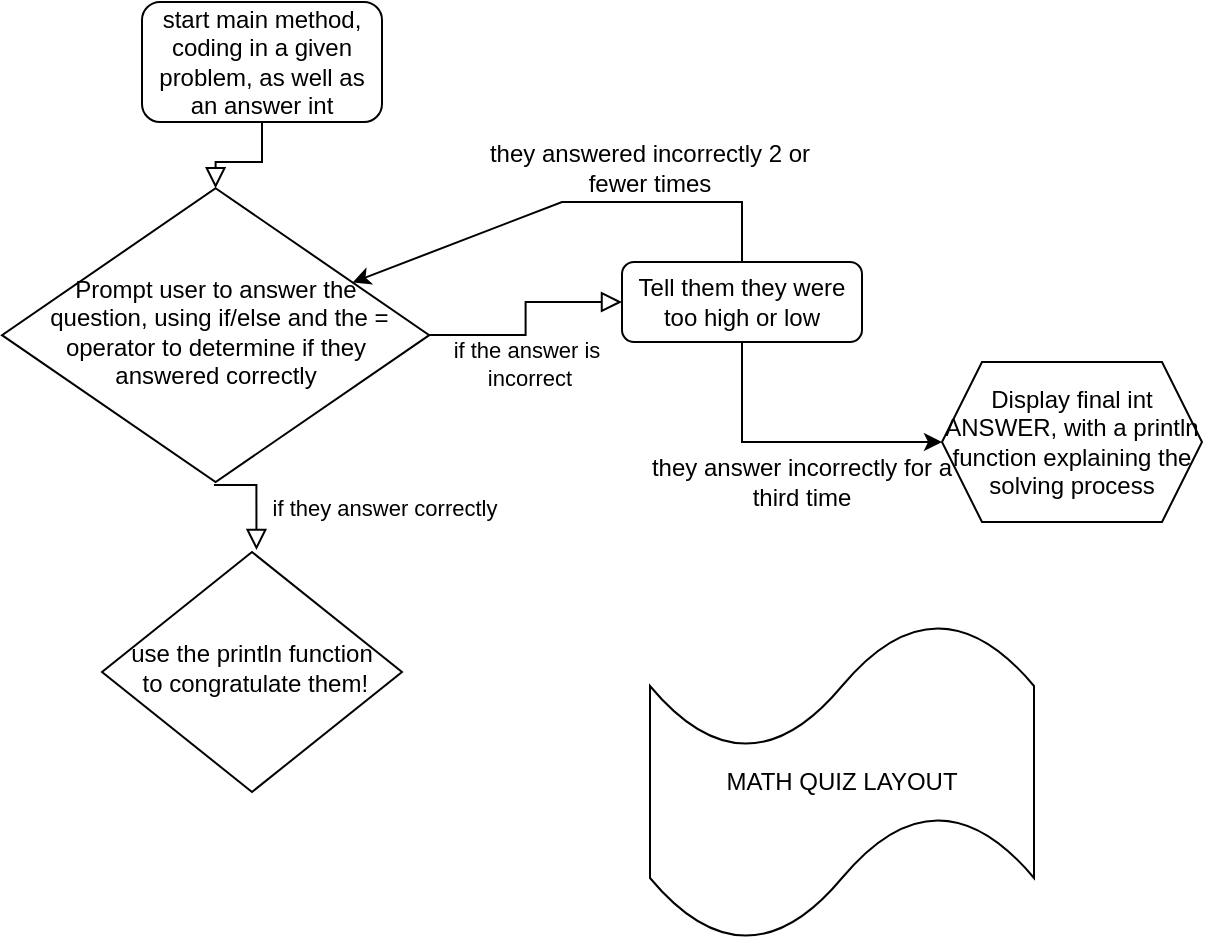 <mxfile version="13.7.7" type="device"><diagram id="C5RBs43oDa-KdzZeNtuy" name="Page-1"><mxGraphModel dx="981" dy="532" grid="1" gridSize="10" guides="1" tooltips="1" connect="1" arrows="1" fold="1" page="1" pageScale="1" pageWidth="827" pageHeight="1169" math="0" shadow="0"><root><mxCell id="WIyWlLk6GJQsqaUBKTNV-0"/><mxCell id="WIyWlLk6GJQsqaUBKTNV-1" parent="WIyWlLk6GJQsqaUBKTNV-0"/><mxCell id="WIyWlLk6GJQsqaUBKTNV-2" value="" style="rounded=0;html=1;jettySize=auto;orthogonalLoop=1;fontSize=11;endArrow=block;endFill=0;endSize=8;strokeWidth=1;shadow=0;labelBackgroundColor=none;edgeStyle=orthogonalEdgeStyle;" parent="WIyWlLk6GJQsqaUBKTNV-1" source="WIyWlLk6GJQsqaUBKTNV-3" target="WIyWlLk6GJQsqaUBKTNV-6" edge="1"><mxGeometry relative="1" as="geometry"/></mxCell><mxCell id="WIyWlLk6GJQsqaUBKTNV-3" value="start main method,&lt;br&gt;coding in a given problem, as well as an answer int" style="rounded=1;whiteSpace=wrap;html=1;fontSize=12;glass=0;strokeWidth=1;shadow=0;" parent="WIyWlLk6GJQsqaUBKTNV-1" vertex="1"><mxGeometry x="160" y="60" width="120" height="60" as="geometry"/></mxCell><mxCell id="WIyWlLk6GJQsqaUBKTNV-4" value="if they answer correctly" style="rounded=0;html=1;jettySize=auto;orthogonalLoop=1;fontSize=11;endArrow=block;endFill=0;endSize=8;strokeWidth=1;shadow=0;labelBackgroundColor=none;edgeStyle=orthogonalEdgeStyle;" parent="WIyWlLk6GJQsqaUBKTNV-1" edge="1"><mxGeometry x="-0.21" y="-65" relative="1" as="geometry"><mxPoint x="129" y="12" as="offset"/><mxPoint x="196" y="301.51" as="sourcePoint"/><mxPoint x="217.238" y="334.01" as="targetPoint"/></mxGeometry></mxCell><mxCell id="WIyWlLk6GJQsqaUBKTNV-5" value="if the answer is&lt;br&gt;&amp;nbsp;incorrect" style="edgeStyle=orthogonalEdgeStyle;rounded=0;html=1;jettySize=auto;orthogonalLoop=1;fontSize=11;endArrow=block;endFill=0;endSize=8;strokeWidth=1;shadow=0;labelBackgroundColor=none;" parent="WIyWlLk6GJQsqaUBKTNV-1" source="WIyWlLk6GJQsqaUBKTNV-6" target="WIyWlLk6GJQsqaUBKTNV-7" edge="1"><mxGeometry x="-0.132" y="-15" relative="1" as="geometry"><mxPoint x="-15" y="15" as="offset"/></mxGeometry></mxCell><mxCell id="WIyWlLk6GJQsqaUBKTNV-6" value="Prompt user to answer the&lt;br&gt;&amp;nbsp;question, using if/else and the = operator to determine if they answered correctly" style="rhombus;whiteSpace=wrap;html=1;shadow=0;fontFamily=Helvetica;fontSize=12;align=center;strokeWidth=1;spacing=6;spacingTop=-4;" parent="WIyWlLk6GJQsqaUBKTNV-1" vertex="1"><mxGeometry x="90" y="153.13" width="213.62" height="146.87" as="geometry"/></mxCell><mxCell id="WIyWlLk6GJQsqaUBKTNV-7" value="Tell them they were too high or low" style="rounded=1;whiteSpace=wrap;html=1;fontSize=12;glass=0;strokeWidth=1;shadow=0;" parent="WIyWlLk6GJQsqaUBKTNV-1" vertex="1"><mxGeometry x="400" y="190" width="120" height="40" as="geometry"/></mxCell><mxCell id="WIyWlLk6GJQsqaUBKTNV-10" value="use the println function&lt;br&gt;&amp;nbsp;to congratulate them!" style="rhombus;whiteSpace=wrap;html=1;shadow=0;fontFamily=Helvetica;fontSize=12;align=center;strokeWidth=1;spacing=6;spacingTop=-4;" parent="WIyWlLk6GJQsqaUBKTNV-1" vertex="1"><mxGeometry x="140" y="335" width="150" height="120" as="geometry"/></mxCell><mxCell id="ARJV5GQSFQ6t_4p1BQOm-0" value="" style="endArrow=classic;html=1;rounded=0;" edge="1" parent="WIyWlLk6GJQsqaUBKTNV-1" target="WIyWlLk6GJQsqaUBKTNV-6"><mxGeometry width="50" height="50" relative="1" as="geometry"><mxPoint x="460" y="190" as="sourcePoint"/><mxPoint x="460" y="140" as="targetPoint"/><Array as="points"><mxPoint x="460" y="160"/><mxPoint x="370" y="160"/></Array></mxGeometry></mxCell><mxCell id="ARJV5GQSFQ6t_4p1BQOm-1" value="they answered incorrectly 2 or fewer times" style="text;html=1;strokeColor=none;fillColor=none;align=center;verticalAlign=middle;whiteSpace=wrap;rounded=0;" vertex="1" parent="WIyWlLk6GJQsqaUBKTNV-1"><mxGeometry x="329" y="133.13" width="170" height="20" as="geometry"/></mxCell><mxCell id="ARJV5GQSFQ6t_4p1BQOm-2" value="Display final int ANSWER, with a println function explaining the solving process" style="shape=hexagon;perimeter=hexagonPerimeter2;whiteSpace=wrap;html=1;fixedSize=1;" vertex="1" parent="WIyWlLk6GJQsqaUBKTNV-1"><mxGeometry x="560" y="240" width="130" height="80" as="geometry"/></mxCell><mxCell id="ARJV5GQSFQ6t_4p1BQOm-3" value="" style="endArrow=classic;html=1;strokeColor=#000000;entryX=0;entryY=0.5;entryDx=0;entryDy=0;rounded=0;" edge="1" parent="WIyWlLk6GJQsqaUBKTNV-1" target="ARJV5GQSFQ6t_4p1BQOm-2"><mxGeometry width="50" height="50" relative="1" as="geometry"><mxPoint x="460" y="230" as="sourcePoint"/><mxPoint x="510" y="180" as="targetPoint"/><Array as="points"><mxPoint x="460" y="280"/></Array></mxGeometry></mxCell><mxCell id="ARJV5GQSFQ6t_4p1BQOm-4" value="they answer incorrectly for a third time" style="text;html=1;strokeColor=none;fillColor=none;align=center;verticalAlign=middle;whiteSpace=wrap;rounded=0;" vertex="1" parent="WIyWlLk6GJQsqaUBKTNV-1"><mxGeometry x="410" y="290" width="160" height="20" as="geometry"/></mxCell><mxCell id="ARJV5GQSFQ6t_4p1BQOm-6" value="MATH QUIZ LAYOUT" style="shape=tape;whiteSpace=wrap;html=1;" vertex="1" parent="WIyWlLk6GJQsqaUBKTNV-1"><mxGeometry x="414" y="370" width="192" height="160" as="geometry"/></mxCell></root></mxGraphModel></diagram></mxfile>